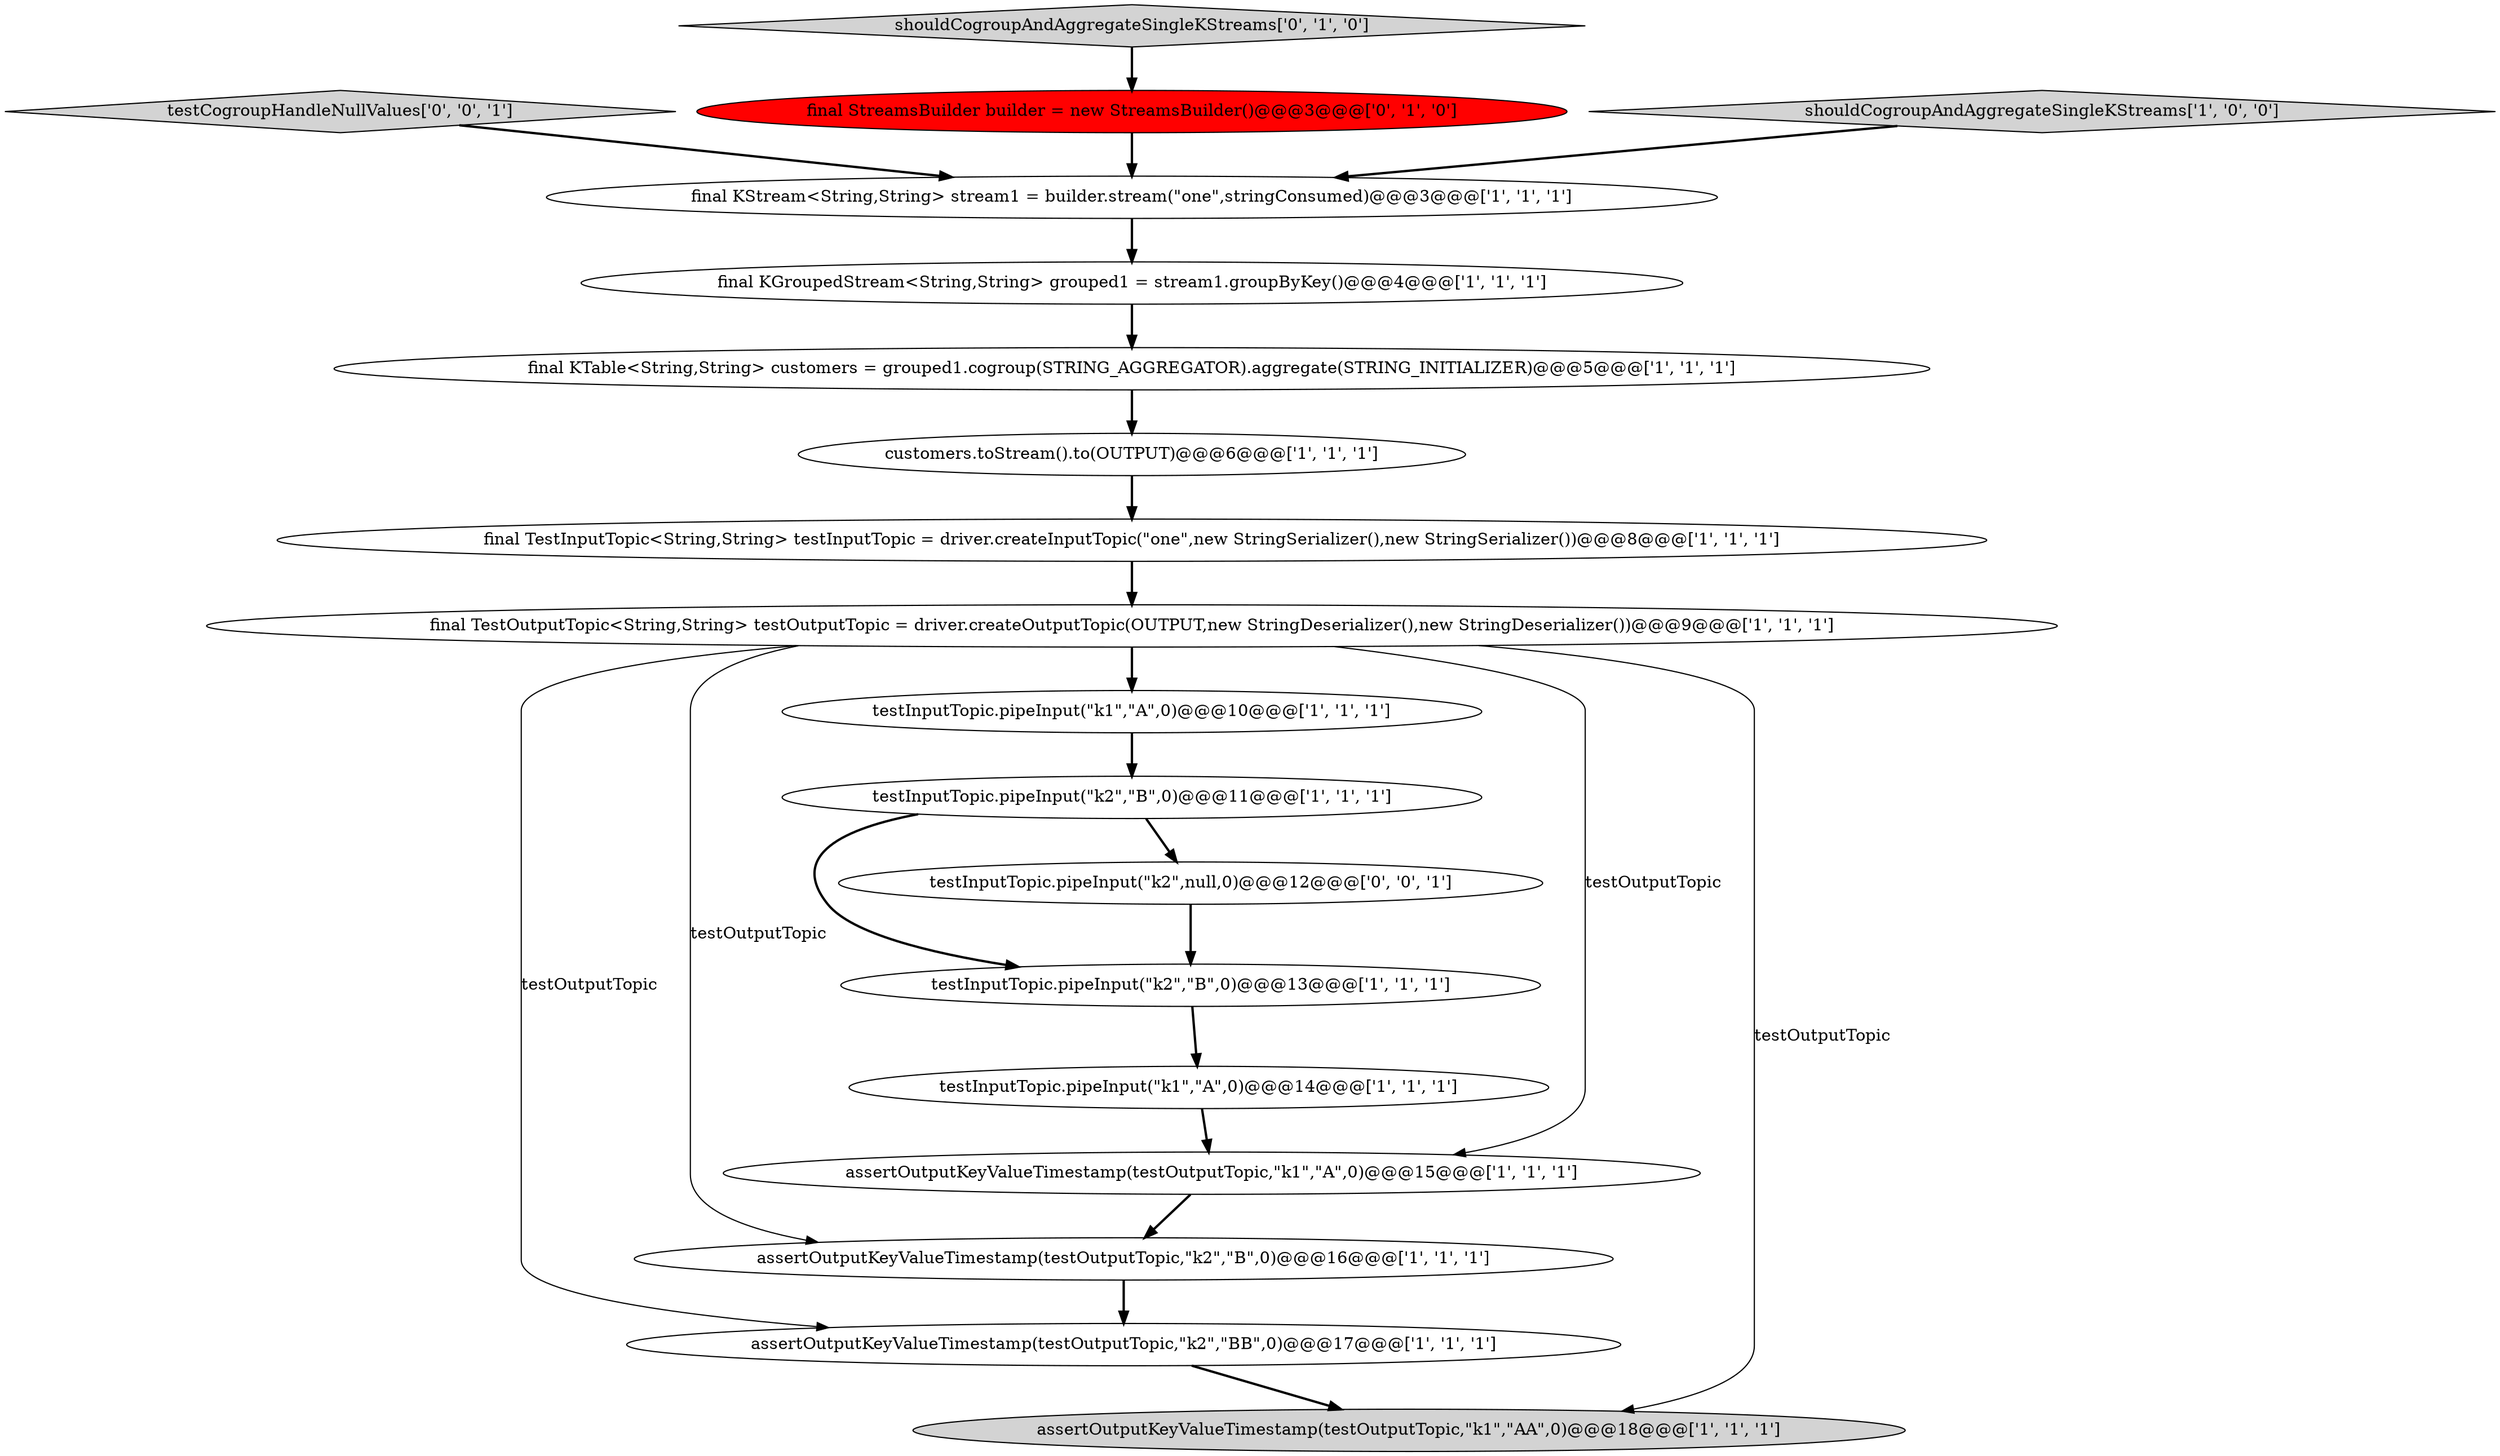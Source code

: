 digraph {
2 [style = filled, label = "final KStream<String,String> stream1 = builder.stream(\"one\",stringConsumed)@@@3@@@['1', '1', '1']", fillcolor = white, shape = ellipse image = "AAA0AAABBB1BBB"];
18 [style = filled, label = "testCogroupHandleNullValues['0', '0', '1']", fillcolor = lightgray, shape = diamond image = "AAA0AAABBB3BBB"];
5 [style = filled, label = "final KGroupedStream<String,String> grouped1 = stream1.groupByKey()@@@4@@@['1', '1', '1']", fillcolor = white, shape = ellipse image = "AAA0AAABBB1BBB"];
8 [style = filled, label = "testInputTopic.pipeInput(\"k2\",\"B\",0)@@@13@@@['1', '1', '1']", fillcolor = white, shape = ellipse image = "AAA0AAABBB1BBB"];
15 [style = filled, label = "final StreamsBuilder builder = new StreamsBuilder()@@@3@@@['0', '1', '0']", fillcolor = red, shape = ellipse image = "AAA1AAABBB2BBB"];
13 [style = filled, label = "assertOutputKeyValueTimestamp(testOutputTopic,\"k2\",\"BB\",0)@@@17@@@['1', '1', '1']", fillcolor = white, shape = ellipse image = "AAA0AAABBB1BBB"];
3 [style = filled, label = "testInputTopic.pipeInput(\"k1\",\"A\",0)@@@10@@@['1', '1', '1']", fillcolor = white, shape = ellipse image = "AAA0AAABBB1BBB"];
1 [style = filled, label = "shouldCogroupAndAggregateSingleKStreams['1', '0', '0']", fillcolor = lightgray, shape = diamond image = "AAA0AAABBB1BBB"];
0 [style = filled, label = "assertOutputKeyValueTimestamp(testOutputTopic,\"k1\",\"AA\",0)@@@18@@@['1', '1', '1']", fillcolor = lightgray, shape = ellipse image = "AAA0AAABBB1BBB"];
9 [style = filled, label = "assertOutputKeyValueTimestamp(testOutputTopic,\"k1\",\"A\",0)@@@15@@@['1', '1', '1']", fillcolor = white, shape = ellipse image = "AAA0AAABBB1BBB"];
7 [style = filled, label = "testInputTopic.pipeInput(\"k1\",\"A\",0)@@@14@@@['1', '1', '1']", fillcolor = white, shape = ellipse image = "AAA0AAABBB1BBB"];
10 [style = filled, label = "customers.toStream().to(OUTPUT)@@@6@@@['1', '1', '1']", fillcolor = white, shape = ellipse image = "AAA0AAABBB1BBB"];
16 [style = filled, label = "shouldCogroupAndAggregateSingleKStreams['0', '1', '0']", fillcolor = lightgray, shape = diamond image = "AAA0AAABBB2BBB"];
14 [style = filled, label = "testInputTopic.pipeInput(\"k2\",\"B\",0)@@@11@@@['1', '1', '1']", fillcolor = white, shape = ellipse image = "AAA0AAABBB1BBB"];
17 [style = filled, label = "testInputTopic.pipeInput(\"k2\",null,0)@@@12@@@['0', '0', '1']", fillcolor = white, shape = ellipse image = "AAA0AAABBB3BBB"];
12 [style = filled, label = "assertOutputKeyValueTimestamp(testOutputTopic,\"k2\",\"B\",0)@@@16@@@['1', '1', '1']", fillcolor = white, shape = ellipse image = "AAA0AAABBB1BBB"];
11 [style = filled, label = "final TestOutputTopic<String,String> testOutputTopic = driver.createOutputTopic(OUTPUT,new StringDeserializer(),new StringDeserializer())@@@9@@@['1', '1', '1']", fillcolor = white, shape = ellipse image = "AAA0AAABBB1BBB"];
6 [style = filled, label = "final TestInputTopic<String,String> testInputTopic = driver.createInputTopic(\"one\",new StringSerializer(),new StringSerializer())@@@8@@@['1', '1', '1']", fillcolor = white, shape = ellipse image = "AAA0AAABBB1BBB"];
4 [style = filled, label = "final KTable<String,String> customers = grouped1.cogroup(STRING_AGGREGATOR).aggregate(STRING_INITIALIZER)@@@5@@@['1', '1', '1']", fillcolor = white, shape = ellipse image = "AAA0AAABBB1BBB"];
4->10 [style = bold, label=""];
16->15 [style = bold, label=""];
17->8 [style = bold, label=""];
15->2 [style = bold, label=""];
2->5 [style = bold, label=""];
3->14 [style = bold, label=""];
11->9 [style = solid, label="testOutputTopic"];
11->0 [style = solid, label="testOutputTopic"];
14->17 [style = bold, label=""];
11->13 [style = solid, label="testOutputTopic"];
18->2 [style = bold, label=""];
10->6 [style = bold, label=""];
8->7 [style = bold, label=""];
7->9 [style = bold, label=""];
12->13 [style = bold, label=""];
11->12 [style = solid, label="testOutputTopic"];
11->3 [style = bold, label=""];
6->11 [style = bold, label=""];
5->4 [style = bold, label=""];
14->8 [style = bold, label=""];
1->2 [style = bold, label=""];
9->12 [style = bold, label=""];
13->0 [style = bold, label=""];
}
